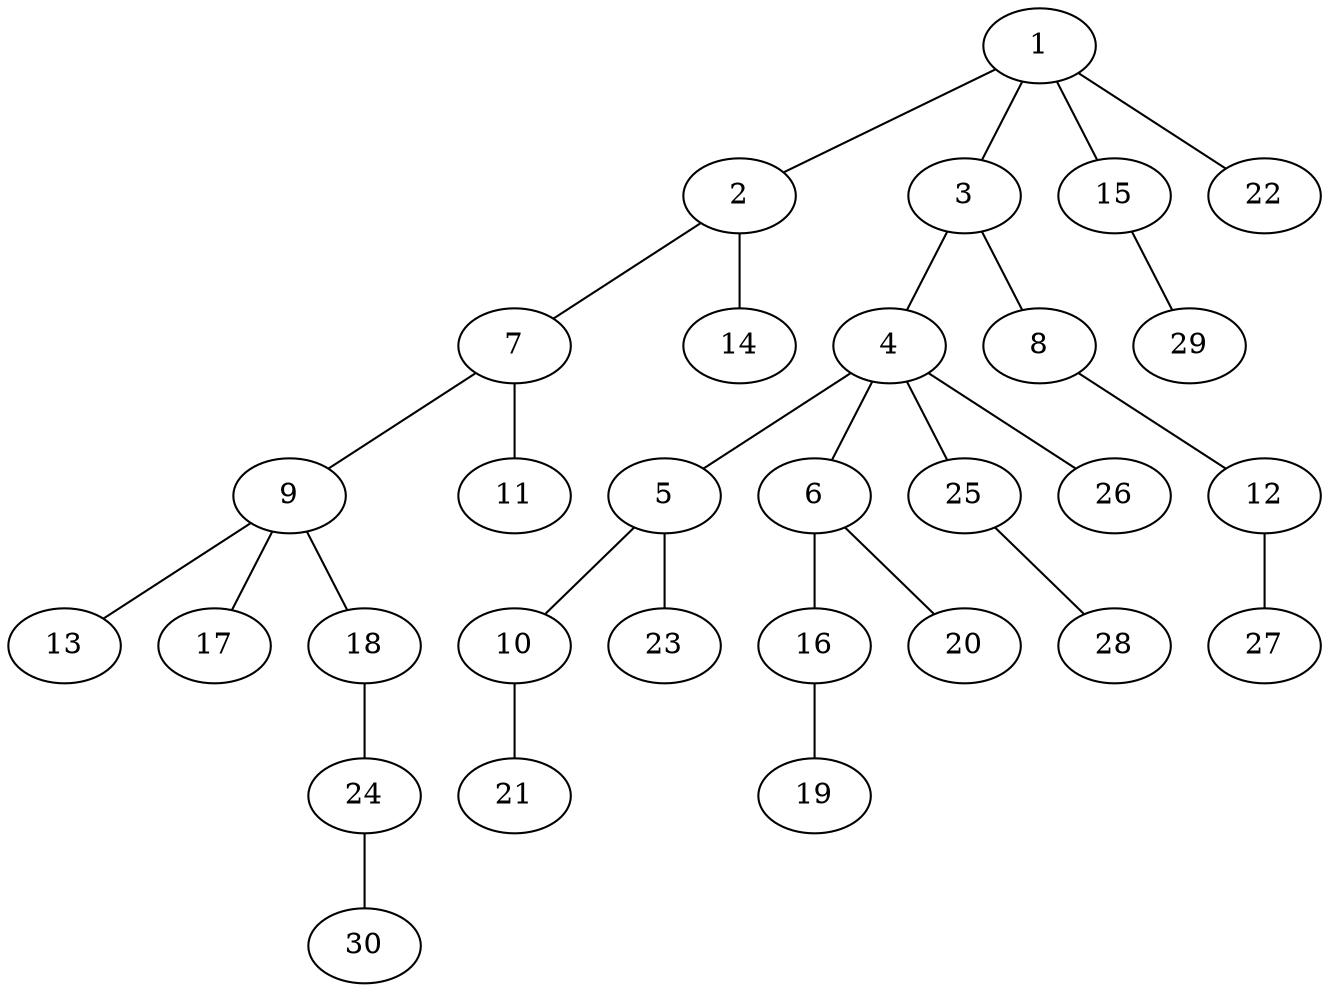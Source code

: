 graph graphname {1--2
1--3
1--15
1--22
2--7
2--14
3--4
3--8
4--5
4--6
4--25
4--26
5--10
5--23
6--16
6--20
7--9
7--11
8--12
9--13
9--17
9--18
10--21
12--27
15--29
16--19
18--24
24--30
25--28
}
